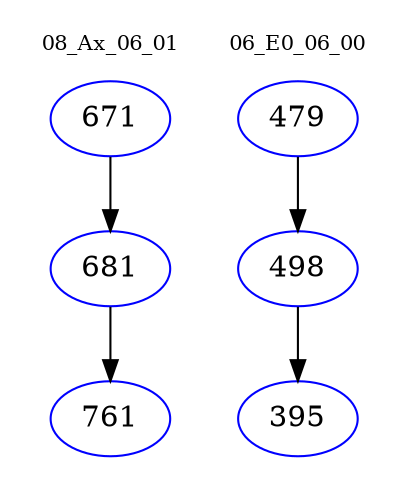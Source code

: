 digraph{
subgraph cluster_0 {
color = white
label = "08_Ax_06_01";
fontsize=10;
T0_671 [label="671", color="blue"]
T0_671 -> T0_681 [color="black"]
T0_681 [label="681", color="blue"]
T0_681 -> T0_761 [color="black"]
T0_761 [label="761", color="blue"]
}
subgraph cluster_1 {
color = white
label = "06_E0_06_00";
fontsize=10;
T1_479 [label="479", color="blue"]
T1_479 -> T1_498 [color="black"]
T1_498 [label="498", color="blue"]
T1_498 -> T1_395 [color="black"]
T1_395 [label="395", color="blue"]
}
}
